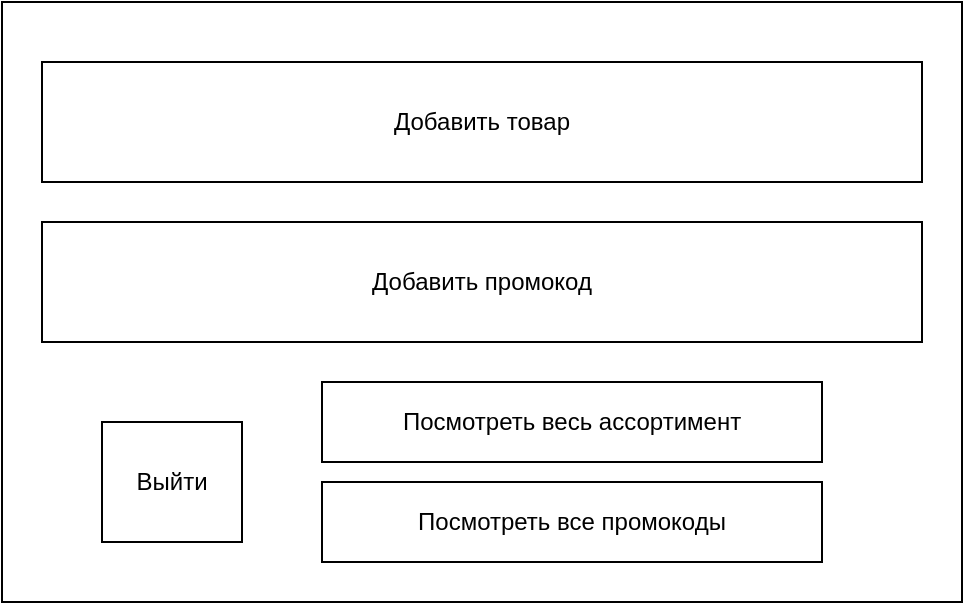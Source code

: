 <mxfile version="24.7.17">
  <diagram name="Страница — 1" id="K49OT6F1rlJgVHFXsldh">
    <mxGraphModel dx="1278" dy="617" grid="1" gridSize="10" guides="1" tooltips="1" connect="1" arrows="1" fold="1" page="1" pageScale="1" pageWidth="827" pageHeight="1169" math="0" shadow="0">
      <root>
        <mxCell id="0" />
        <mxCell id="1" parent="0" />
        <mxCell id="pzf_KMNfrGdP_yMcTo7--1" value="" style="rounded=0;whiteSpace=wrap;html=1;" parent="1" vertex="1">
          <mxGeometry x="40" y="20" width="480" height="300" as="geometry" />
        </mxCell>
        <mxCell id="pzf_KMNfrGdP_yMcTo7--7" value="Добавить товар" style="rounded=0;whiteSpace=wrap;html=1;" parent="1" vertex="1">
          <mxGeometry x="60" y="50" width="440" height="60" as="geometry" />
        </mxCell>
        <mxCell id="pzf_KMNfrGdP_yMcTo7--11" value="Добавить промокод" style="rounded=0;whiteSpace=wrap;html=1;" parent="1" vertex="1">
          <mxGeometry x="60" y="130" width="440" height="60" as="geometry" />
        </mxCell>
        <mxCell id="pzf_KMNfrGdP_yMcTo7--12" value="Выйти" style="rounded=0;whiteSpace=wrap;html=1;" parent="1" vertex="1">
          <mxGeometry x="90" y="230" width="70" height="60" as="geometry" />
        </mxCell>
        <mxCell id="pzf_KMNfrGdP_yMcTo7--13" value="Посмотреть весь ассортимент" style="rounded=0;whiteSpace=wrap;html=1;" parent="1" vertex="1">
          <mxGeometry x="200" y="210" width="250" height="40" as="geometry" />
        </mxCell>
        <mxCell id="pzf_KMNfrGdP_yMcTo7--15" value="Посмотреть все промокоды" style="rounded=0;whiteSpace=wrap;html=1;" parent="1" vertex="1">
          <mxGeometry x="200" y="260" width="250" height="40" as="geometry" />
        </mxCell>
      </root>
    </mxGraphModel>
  </diagram>
</mxfile>

